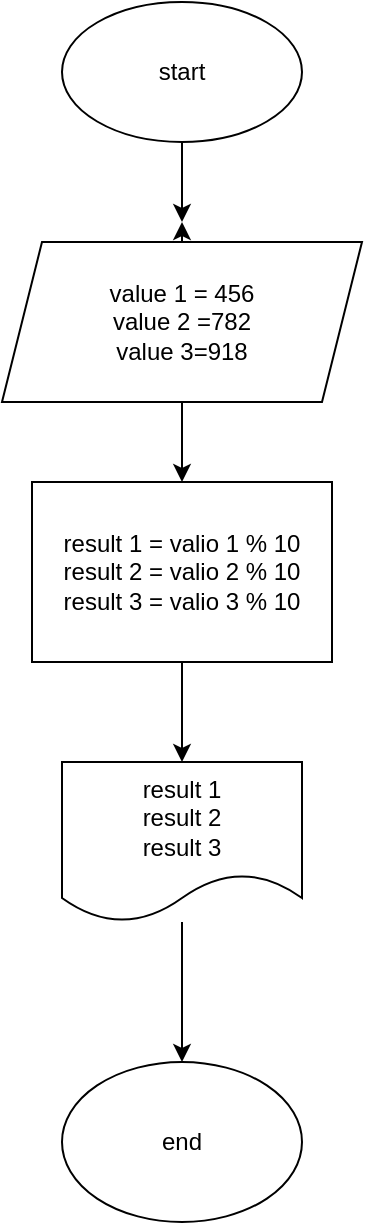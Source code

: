 <mxfile>
    <diagram id="LF4b1kvldqi7TRoxCeR5" name="Страница 1">
        <mxGraphModel dx="462" dy="305" grid="1" gridSize="10" guides="1" tooltips="1" connect="1" arrows="1" fold="1" page="1" pageScale="1" pageWidth="827" pageHeight="1169" math="0" shadow="0">
            <root>
                <mxCell id="0"/>
                <mxCell id="1" parent="0"/>
                <mxCell id="5" style="edgeStyle=none;html=1;" parent="1" source="2" edge="1">
                    <mxGeometry relative="1" as="geometry">
                        <mxPoint x="440" y="110" as="targetPoint"/>
                    </mxGeometry>
                </mxCell>
                <mxCell id="2" value="start" style="ellipse;whiteSpace=wrap;html=1;" parent="1" vertex="1">
                    <mxGeometry x="380" width="120" height="70" as="geometry"/>
                </mxCell>
                <mxCell id="4" value="" style="edgeStyle=none;html=1;" parent="1" source="3" edge="1">
                    <mxGeometry relative="1" as="geometry">
                        <mxPoint x="440" y="110" as="targetPoint"/>
                    </mxGeometry>
                </mxCell>
                <mxCell id="10" value="" style="edgeStyle=none;html=1;" parent="1" source="3" target="7" edge="1">
                    <mxGeometry relative="1" as="geometry"/>
                </mxCell>
                <mxCell id="3" value="value 1 = 456&lt;br&gt;value 2 =782&lt;br&gt;value 3=918" style="shape=parallelogram;perimeter=parallelogramPerimeter;whiteSpace=wrap;html=1;fixedSize=1;" parent="1" vertex="1">
                    <mxGeometry x="350" y="120" width="180" height="80" as="geometry"/>
                </mxCell>
                <mxCell id="6" value="" style="rounded=1;whiteSpace=wrap;html=1;" parent="1" vertex="1">
                    <mxGeometry x="380" y="240" width="120" height="60" as="geometry"/>
                </mxCell>
                <mxCell id="9" value="" style="edgeStyle=none;html=1;" parent="1" source="7" target="8" edge="1">
                    <mxGeometry relative="1" as="geometry"/>
                </mxCell>
                <mxCell id="7" value="result 1 = valio 1 % 10&lt;br&gt;result 2 = valio 2 % 10&lt;br&gt;result 3 = valio 3 % 10" style="rounded=0;whiteSpace=wrap;html=1;" parent="1" vertex="1">
                    <mxGeometry x="365" y="240" width="150" height="90" as="geometry"/>
                </mxCell>
                <mxCell id="12" value="" style="edgeStyle=none;html=1;" parent="1" source="8" target="11" edge="1">
                    <mxGeometry relative="1" as="geometry"/>
                </mxCell>
                <mxCell id="8" value="result 1&lt;br&gt;result 2&lt;br&gt;result 3" style="shape=document;whiteSpace=wrap;html=1;boundedLbl=1;rounded=0;" parent="1" vertex="1">
                    <mxGeometry x="380" y="380" width="120" height="80" as="geometry"/>
                </mxCell>
                <mxCell id="11" value="end" style="ellipse;whiteSpace=wrap;html=1;rounded=0;" parent="1" vertex="1">
                    <mxGeometry x="380" y="530" width="120" height="80" as="geometry"/>
                </mxCell>
            </root>
        </mxGraphModel>
    </diagram>
</mxfile>